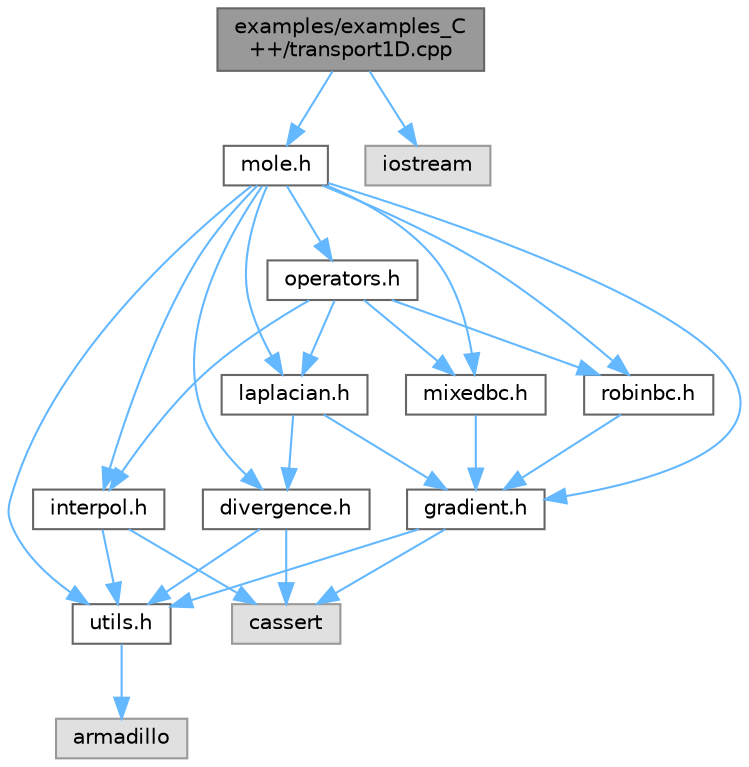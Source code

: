 digraph "examples/examples_C++/transport1D.cpp"
{
 // LATEX_PDF_SIZE
  bgcolor="transparent";
  edge [fontname=Helvetica,fontsize=10,labelfontname=Helvetica,labelfontsize=10];
  node [fontname=Helvetica,fontsize=10,shape=box,height=0.2,width=0.4];
  Node1 [id="Node000001",label="examples/examples_C\l++/transport1D.cpp",height=0.2,width=0.4,color="gray40", fillcolor="grey60", style="filled", fontcolor="black",tooltip=" "];
  Node1 -> Node2 [id="edge1_Node000001_Node000002",color="steelblue1",style="solid",tooltip=" "];
  Node2 [id="Node000002",label="mole.h",height=0.2,width=0.4,color="grey40", fillcolor="white", style="filled",URL="$mole_8h.html",tooltip="Mimetic Operator Header File."];
  Node2 -> Node3 [id="edge2_Node000002_Node000003",color="steelblue1",style="solid",tooltip=" "];
  Node3 [id="Node000003",label="divergence.h",height=0.2,width=0.4,color="grey40", fillcolor="white", style="filled",URL="$divergence_8h.html",tooltip="Mimetic Divergence Operators."];
  Node3 -> Node4 [id="edge3_Node000003_Node000004",color="steelblue1",style="solid",tooltip=" "];
  Node4 [id="Node000004",label="utils.h",height=0.2,width=0.4,color="grey40", fillcolor="white", style="filled",URL="$utils_8h.html",tooltip="Helpers for sparse operations and MATLAB analogs."];
  Node4 -> Node5 [id="edge4_Node000004_Node000005",color="steelblue1",style="solid",tooltip=" "];
  Node5 [id="Node000005",label="armadillo",height=0.2,width=0.4,color="grey60", fillcolor="#E0E0E0", style="filled",tooltip=" "];
  Node3 -> Node6 [id="edge5_Node000003_Node000006",color="steelblue1",style="solid",tooltip=" "];
  Node6 [id="Node000006",label="cassert",height=0.2,width=0.4,color="grey60", fillcolor="#E0E0E0", style="filled",tooltip=" "];
  Node2 -> Node7 [id="edge6_Node000002_Node000007",color="steelblue1",style="solid",tooltip=" "];
  Node7 [id="Node000007",label="gradient.h",height=0.2,width=0.4,color="grey40", fillcolor="white", style="filled",URL="$gradient_8h.html",tooltip="Mimetic Gradient Operators."];
  Node7 -> Node4 [id="edge7_Node000007_Node000004",color="steelblue1",style="solid",tooltip=" "];
  Node7 -> Node6 [id="edge8_Node000007_Node000006",color="steelblue1",style="solid",tooltip=" "];
  Node2 -> Node8 [id="edge9_Node000002_Node000008",color="steelblue1",style="solid",tooltip=" "];
  Node8 [id="Node000008",label="interpol.h",height=0.2,width=0.4,color="grey40", fillcolor="white", style="filled",URL="$interpol_8h.html",tooltip="Mimetic Interpolators."];
  Node8 -> Node4 [id="edge10_Node000008_Node000004",color="steelblue1",style="solid",tooltip=" "];
  Node8 -> Node6 [id="edge11_Node000008_Node000006",color="steelblue1",style="solid",tooltip=" "];
  Node2 -> Node9 [id="edge12_Node000002_Node000009",color="steelblue1",style="solid",tooltip=" "];
  Node9 [id="Node000009",label="laplacian.h",height=0.2,width=0.4,color="grey40", fillcolor="white", style="filled",URL="$laplacian_8h.html",tooltip="Mimetic Laplacian Class and Constructors."];
  Node9 -> Node3 [id="edge13_Node000009_Node000003",color="steelblue1",style="solid",tooltip=" "];
  Node9 -> Node7 [id="edge14_Node000009_Node000007",color="steelblue1",style="solid",tooltip=" "];
  Node2 -> Node10 [id="edge15_Node000002_Node000010",color="steelblue1",style="solid",tooltip=" "];
  Node10 [id="Node000010",label="mixedbc.h",height=0.2,width=0.4,color="grey40", fillcolor="white", style="filled",URL="$mixedbc_8h.html",tooltip="Header file for the Mixed Boundary Condition operator."];
  Node10 -> Node7 [id="edge16_Node000010_Node000007",color="steelblue1",style="solid",tooltip=" "];
  Node2 -> Node11 [id="edge17_Node000002_Node000011",color="steelblue1",style="solid",tooltip=" "];
  Node11 [id="Node000011",label="operators.h",height=0.2,width=0.4,color="grey40", fillcolor="white", style="filled",URL="$operators_8h.html",tooltip="Sparse operation inline definitions for mimetic class constructions."];
  Node11 -> Node8 [id="edge18_Node000011_Node000008",color="steelblue1",style="solid",tooltip=" "];
  Node11 -> Node9 [id="edge19_Node000011_Node000009",color="steelblue1",style="solid",tooltip=" "];
  Node11 -> Node10 [id="edge20_Node000011_Node000010",color="steelblue1",style="solid",tooltip=" "];
  Node11 -> Node12 [id="edge21_Node000011_Node000012",color="steelblue1",style="solid",tooltip=" "];
  Node12 [id="Node000012",label="robinbc.h",height=0.2,width=0.4,color="grey40", fillcolor="white", style="filled",URL="$robinbc_8h.html",tooltip=" "];
  Node12 -> Node7 [id="edge22_Node000012_Node000007",color="steelblue1",style="solid",tooltip=" "];
  Node2 -> Node12 [id="edge23_Node000002_Node000012",color="steelblue1",style="solid",tooltip=" "];
  Node2 -> Node4 [id="edge24_Node000002_Node000004",color="steelblue1",style="solid",tooltip=" "];
  Node1 -> Node13 [id="edge25_Node000001_Node000013",color="steelblue1",style="solid",tooltip=" "];
  Node13 [id="Node000013",label="iostream",height=0.2,width=0.4,color="grey60", fillcolor="#E0E0E0", style="filled",tooltip=" "];
}
